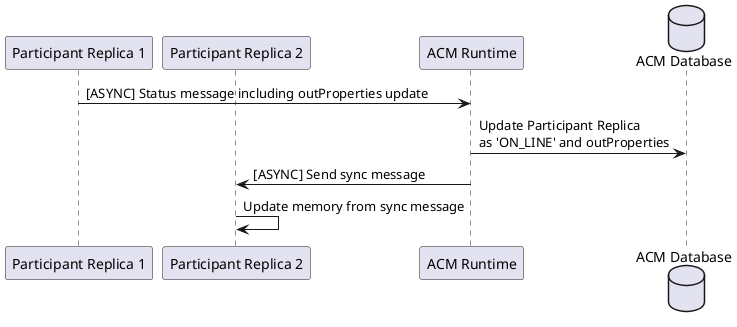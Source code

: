 @startuml

participant "Participant Replica 1"
participant "Participant Replica 2"
participant "ACM Runtime"
database "ACM Database"

"Participant Replica 1" -> "ACM Runtime": [ASYNC] Status message including outProperties update
"ACM Runtime" -> "ACM Database": Update Participant Replica \nas 'ON_LINE' and outProperties
"ACM Runtime" -> "Participant Replica 2": [ASYNC] Send sync message
"Participant Replica 2" -> "Participant Replica 2": Update memory from sync message
@enduml
